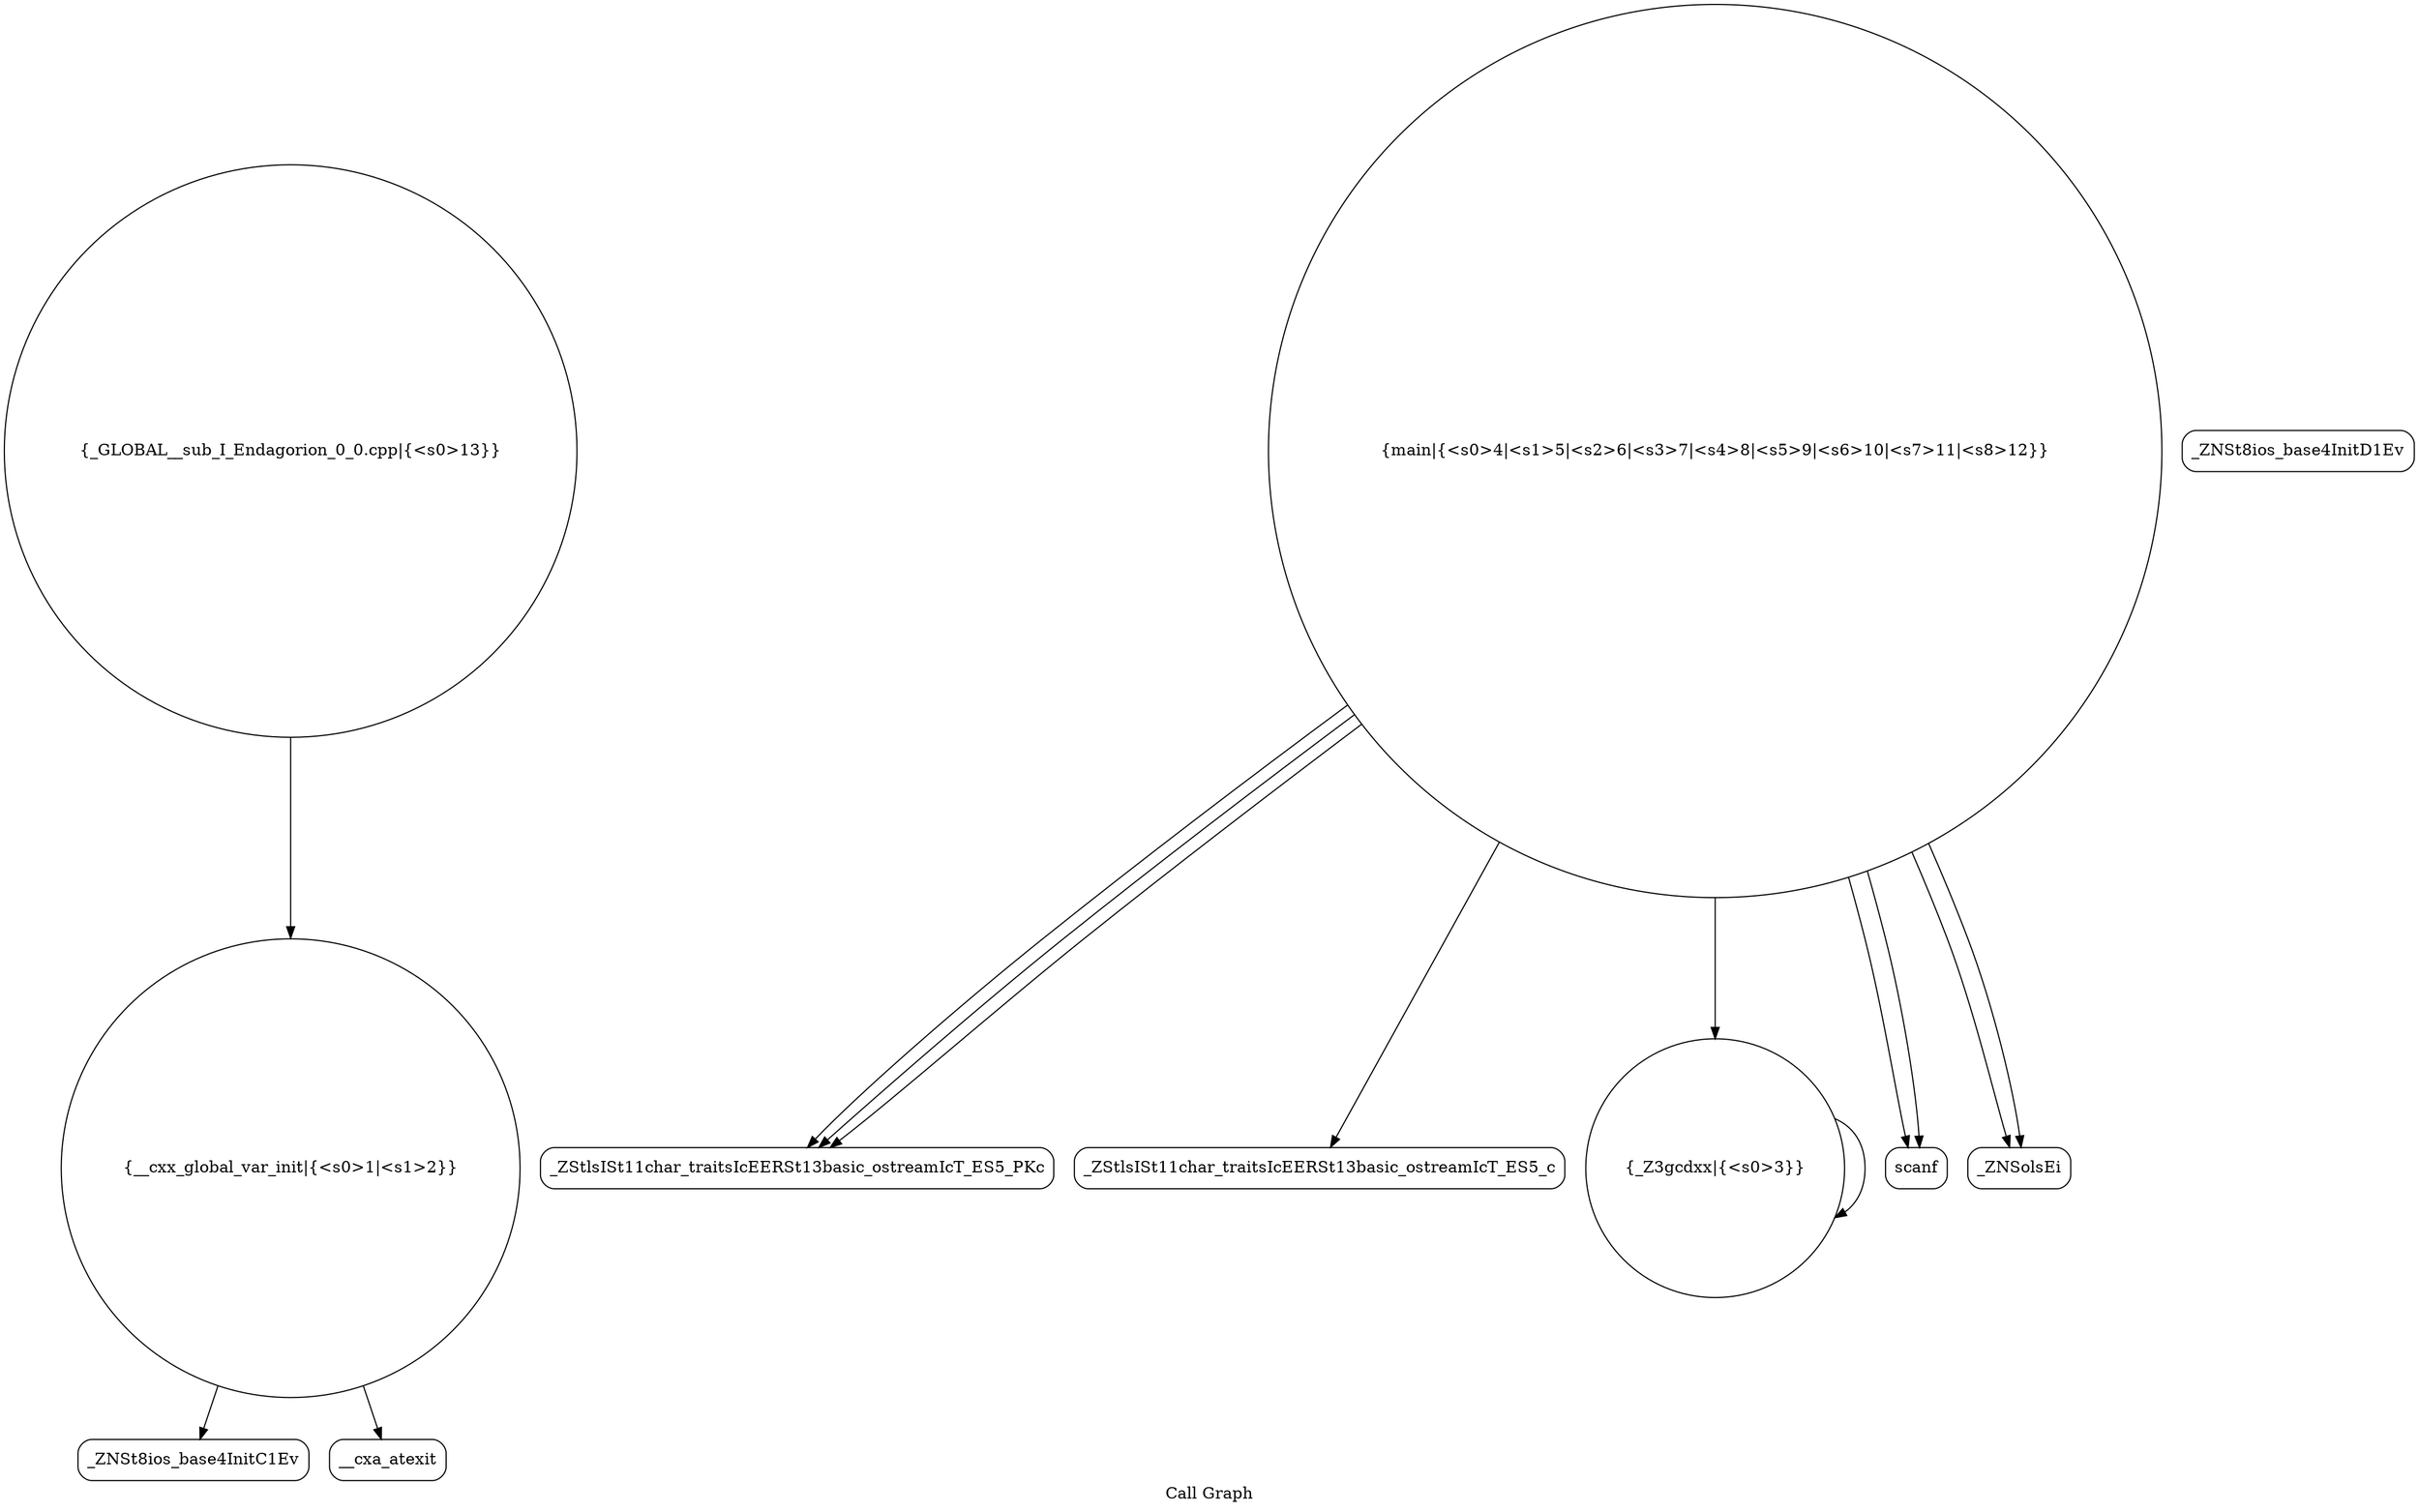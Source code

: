 digraph "Call Graph" {
	label="Call Graph";

	Node0x561028948d10 [shape=record,shape=circle,label="{__cxx_global_var_init|{<s0>1|<s1>2}}"];
	Node0x561028948d10:s0 -> Node0x5610289491a0[color=black];
	Node0x561028948d10:s1 -> Node0x5610289492a0[color=black];
	Node0x5610289494a0 [shape=record,shape=Mrecord,label="{_ZStlsISt11char_traitsIcEERSt13basic_ostreamIcT_ES5_PKc}"];
	Node0x561028949220 [shape=record,shape=Mrecord,label="{_ZNSt8ios_base4InitD1Ev}"];
	Node0x5610289495a0 [shape=record,shape=Mrecord,label="{_ZStlsISt11char_traitsIcEERSt13basic_ostreamIcT_ES5_c}"];
	Node0x561028949320 [shape=record,shape=circle,label="{_Z3gcdxx|{<s0>3}}"];
	Node0x561028949320:s0 -> Node0x561028949320[color=black];
	Node0x561028949420 [shape=record,shape=Mrecord,label="{scanf}"];
	Node0x5610289491a0 [shape=record,shape=Mrecord,label="{_ZNSt8ios_base4InitC1Ev}"];
	Node0x561028949520 [shape=record,shape=Mrecord,label="{_ZNSolsEi}"];
	Node0x5610289492a0 [shape=record,shape=Mrecord,label="{__cxa_atexit}"];
	Node0x561028949620 [shape=record,shape=circle,label="{_GLOBAL__sub_I_Endagorion_0_0.cpp|{<s0>13}}"];
	Node0x561028949620:s0 -> Node0x561028948d10[color=black];
	Node0x5610289493a0 [shape=record,shape=circle,label="{main|{<s0>4|<s1>5|<s2>6|<s3>7|<s4>8|<s5>9|<s6>10|<s7>11|<s8>12}}"];
	Node0x5610289493a0:s0 -> Node0x561028949420[color=black];
	Node0x5610289493a0:s1 -> Node0x561028949420[color=black];
	Node0x5610289493a0:s2 -> Node0x561028949320[color=black];
	Node0x5610289493a0:s3 -> Node0x5610289494a0[color=black];
	Node0x5610289493a0:s4 -> Node0x561028949520[color=black];
	Node0x5610289493a0:s5 -> Node0x5610289494a0[color=black];
	Node0x5610289493a0:s6 -> Node0x5610289494a0[color=black];
	Node0x5610289493a0:s7 -> Node0x561028949520[color=black];
	Node0x5610289493a0:s8 -> Node0x5610289495a0[color=black];
}
